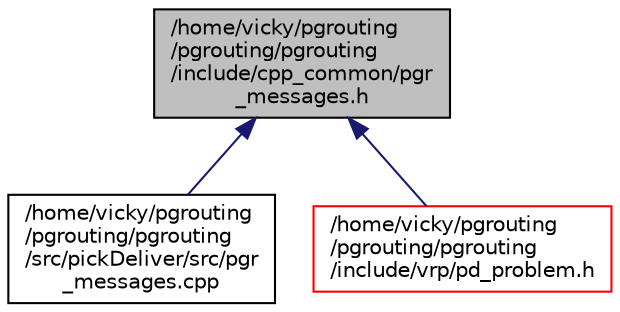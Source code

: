 digraph "/home/vicky/pgrouting/pgrouting/pgrouting/include/cpp_common/pgr_messages.h"
{
  edge [fontname="Helvetica",fontsize="10",labelfontname="Helvetica",labelfontsize="10"];
  node [fontname="Helvetica",fontsize="10",shape=record];
  Node3 [label="/home/vicky/pgrouting\l/pgrouting/pgrouting\l/include/cpp_common/pgr\l_messages.h",height=0.2,width=0.4,color="black", fillcolor="grey75", style="filled", fontcolor="black"];
  Node3 -> Node4 [dir="back",color="midnightblue",fontsize="10",style="solid",fontname="Helvetica"];
  Node4 [label="/home/vicky/pgrouting\l/pgrouting/pgrouting\l/src/pickDeliver/src/pgr\l_messages.cpp",height=0.2,width=0.4,color="black", fillcolor="white", style="filled",URL="$pgr__messages_8cpp.html"];
  Node3 -> Node5 [dir="back",color="midnightblue",fontsize="10",style="solid",fontname="Helvetica"];
  Node5 [label="/home/vicky/pgrouting\l/pgrouting/pgrouting\l/include/vrp/pd_problem.h",height=0.2,width=0.4,color="red", fillcolor="white", style="filled",URL="$pd__problem_8h.html"];
}
